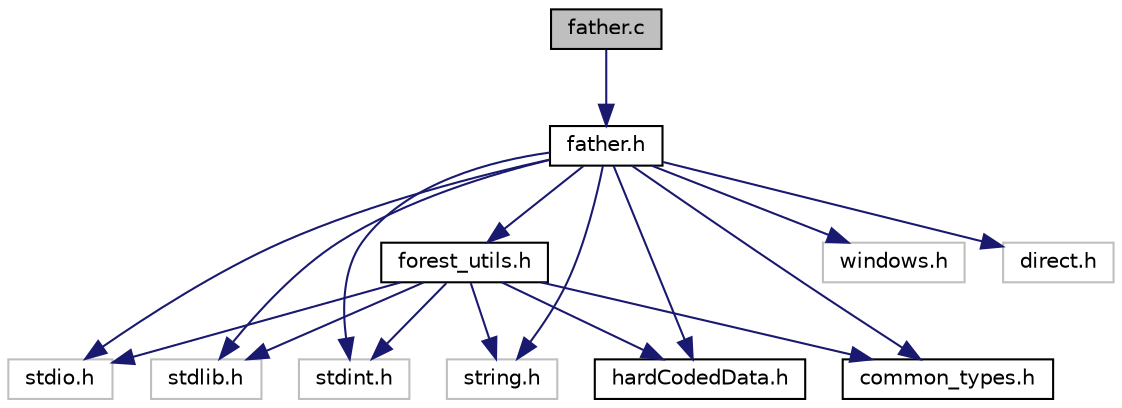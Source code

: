 digraph "father.c"
{
 // INTERACTIVE_SVG=YES
 // LATEX_PDF_SIZE
  edge [fontname="Helvetica",fontsize="10",labelfontname="Helvetica",labelfontsize="10"];
  node [fontname="Helvetica",fontsize="10",shape=record];
  Node1 [label="father.c",height=0.2,width=0.4,color="black", fillcolor="grey75", style="filled", fontcolor="black",tooltip="Father program is the entry program for Ex1. To accomplish the task described in EX1 instruction,..."];
  Node1 -> Node2 [color="midnightblue",fontsize="10",style="solid",fontname="Helvetica"];
  Node2 [label="father.h",height=0.2,width=0.4,color="black", fillcolor="white", style="filled",URL="$father_8h.html",tooltip="Father header file."];
  Node2 -> Node3 [color="midnightblue",fontsize="10",style="solid",fontname="Helvetica"];
  Node3 [label="stdio.h",height=0.2,width=0.4,color="grey75", fillcolor="white", style="filled",tooltip=" "];
  Node2 -> Node4 [color="midnightblue",fontsize="10",style="solid",fontname="Helvetica"];
  Node4 [label="stdlib.h",height=0.2,width=0.4,color="grey75", fillcolor="white", style="filled",tooltip=" "];
  Node2 -> Node5 [color="midnightblue",fontsize="10",style="solid",fontname="Helvetica"];
  Node5 [label="stdint.h",height=0.2,width=0.4,color="grey75", fillcolor="white", style="filled",tooltip=" "];
  Node2 -> Node6 [color="midnightblue",fontsize="10",style="solid",fontname="Helvetica"];
  Node6 [label="string.h",height=0.2,width=0.4,color="grey75", fillcolor="white", style="filled",tooltip=" "];
  Node2 -> Node7 [color="midnightblue",fontsize="10",style="solid",fontname="Helvetica"];
  Node7 [label="windows.h",height=0.2,width=0.4,color="grey75", fillcolor="white", style="filled",tooltip=" "];
  Node2 -> Node8 [color="midnightblue",fontsize="10",style="solid",fontname="Helvetica"];
  Node8 [label="direct.h",height=0.2,width=0.4,color="grey75", fillcolor="white", style="filled",tooltip=" "];
  Node2 -> Node9 [color="midnightblue",fontsize="10",style="solid",fontname="Helvetica"];
  Node9 [label="hardCodedData.h",height=0.2,width=0.4,color="black", fillcolor="white", style="filled",URL="$_father_2hard_coded_data_8h.html",tooltip="Father hard coded data. Instead of using magic numbers and string in the code, meanigful defined name..."];
  Node2 -> Node10 [color="midnightblue",fontsize="10",style="solid",fontname="Helvetica"];
  Node10 [label="common_types.h",height=0.2,width=0.4,color="black", fillcolor="white", style="filled",URL="$common__types_8h.html",tooltip="Hold common defenitions and types."];
  Node2 -> Node11 [color="midnightblue",fontsize="10",style="solid",fontname="Helvetica"];
  Node11 [label="forest_utils.h",height=0.2,width=0.4,color="black", fillcolor="white", style="filled",URL="$forest__utils_8h.html",tooltip="This sub-module will handle all forest related functions."];
  Node11 -> Node5 [color="midnightblue",fontsize="10",style="solid",fontname="Helvetica"];
  Node11 -> Node3 [color="midnightblue",fontsize="10",style="solid",fontname="Helvetica"];
  Node11 -> Node4 [color="midnightblue",fontsize="10",style="solid",fontname="Helvetica"];
  Node11 -> Node6 [color="midnightblue",fontsize="10",style="solid",fontname="Helvetica"];
  Node11 -> Node9 [color="midnightblue",fontsize="10",style="solid",fontname="Helvetica"];
  Node11 -> Node10 [color="midnightblue",fontsize="10",style="solid",fontname="Helvetica"];
}
